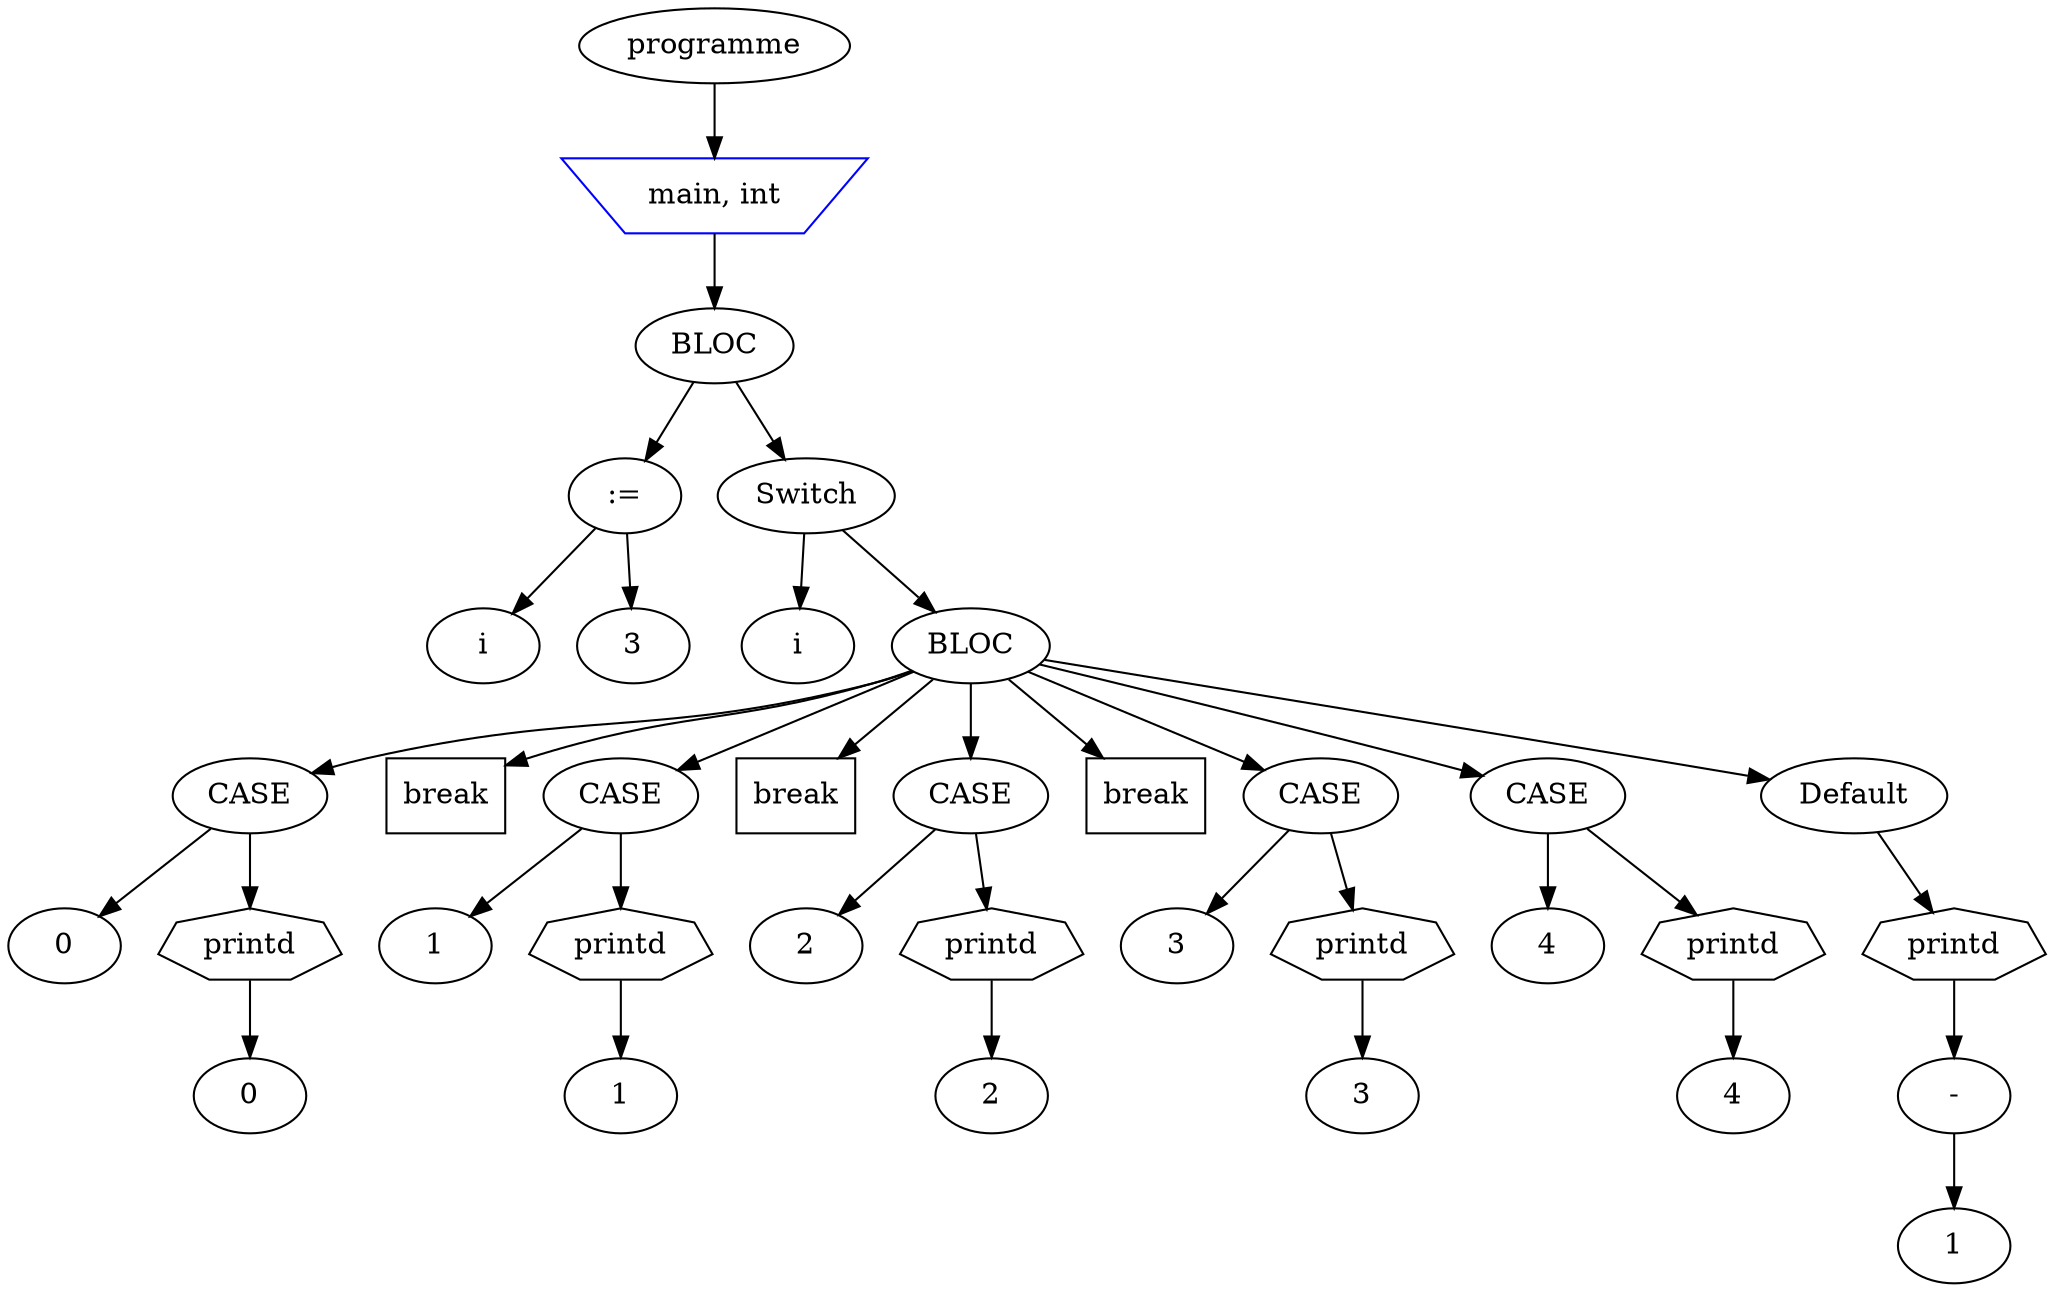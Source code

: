 digraph mon_programme {

node1 [label=programme]
node2 [label="main, int" shape=invtrapezium color=blue]
node3 [label=BLOC]
node4 [label=":="]
node5 [label=i]
node6 [label=3]
node7 [label =Switch]
node8 [label=i]
node9 [label=BLOC]
node10 [label=CASE]
node11 [label=0]
node12 [label=printd shape=septagon]
node13 [label=0]
node14 [label=break shape=box]
node15 [label=CASE]
node16 [label=1]
node17 [label=printd shape=septagon]
node18 [label=1]
node19 [label=break shape=box]
node20 [label=CASE]
node21 [label=2]
node22 [label=printd shape=septagon]
node23 [label=2]
node24 [label=break shape=box]
node25 [label=CASE]
node26 [label=3]
node27 [label=printd shape=septagon]
node28 [label=3]
node29 [label=CASE]
node30 [label=4]
node31 [label=printd shape=septagon]
node32 [label=4]
node33 [label=Default]
node34 [label=printd shape=septagon]
node35 [label="-" ]
node36 [label=1]
node1->node2;
node2->node3;
node3->node4;
node4->node5;
node4->node6;
node3->node7;
node7->node8;
node7->node9;
node9->node10;
node10->node11;
node10->node12;
node12->node13;
node9->node14;
node9->node15;
node15->node16;
node15->node17;
node17->node18;
node9->node19;
node9->node20;
node20->node21;
node20->node22;
node22->node23;
node9->node24;
node9->node25;
node25->node26;
node25->node27;
node27->node28;
node9->node29;
node29->node30;
node29->node31;
node31->node32;
node9->node33;
node33->node34;
node34->node35;
node35->node36;
}